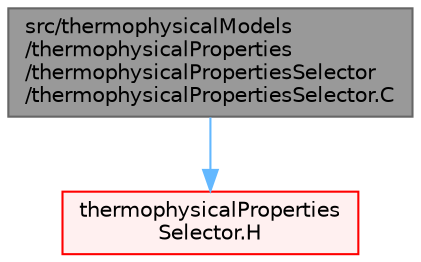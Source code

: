 digraph "src/thermophysicalModels/thermophysicalProperties/thermophysicalPropertiesSelector/thermophysicalPropertiesSelector.C"
{
 // LATEX_PDF_SIZE
  bgcolor="transparent";
  edge [fontname=Helvetica,fontsize=10,labelfontname=Helvetica,labelfontsize=10];
  node [fontname=Helvetica,fontsize=10,shape=box,height=0.2,width=0.4];
  Node1 [id="Node000001",label="src/thermophysicalModels\l/thermophysicalProperties\l/thermophysicalPropertiesSelector\l/thermophysicalPropertiesSelector.C",height=0.2,width=0.4,color="gray40", fillcolor="grey60", style="filled", fontcolor="black",tooltip=" "];
  Node1 -> Node2 [id="edge1_Node000001_Node000002",color="steelblue1",style="solid",tooltip=" "];
  Node2 [id="Node000002",label="thermophysicalProperties\lSelector.H",height=0.2,width=0.4,color="red", fillcolor="#FFF0F0", style="filled",URL="$thermophysicalPropertiesSelector_8H.html",tooltip=" "];
}
